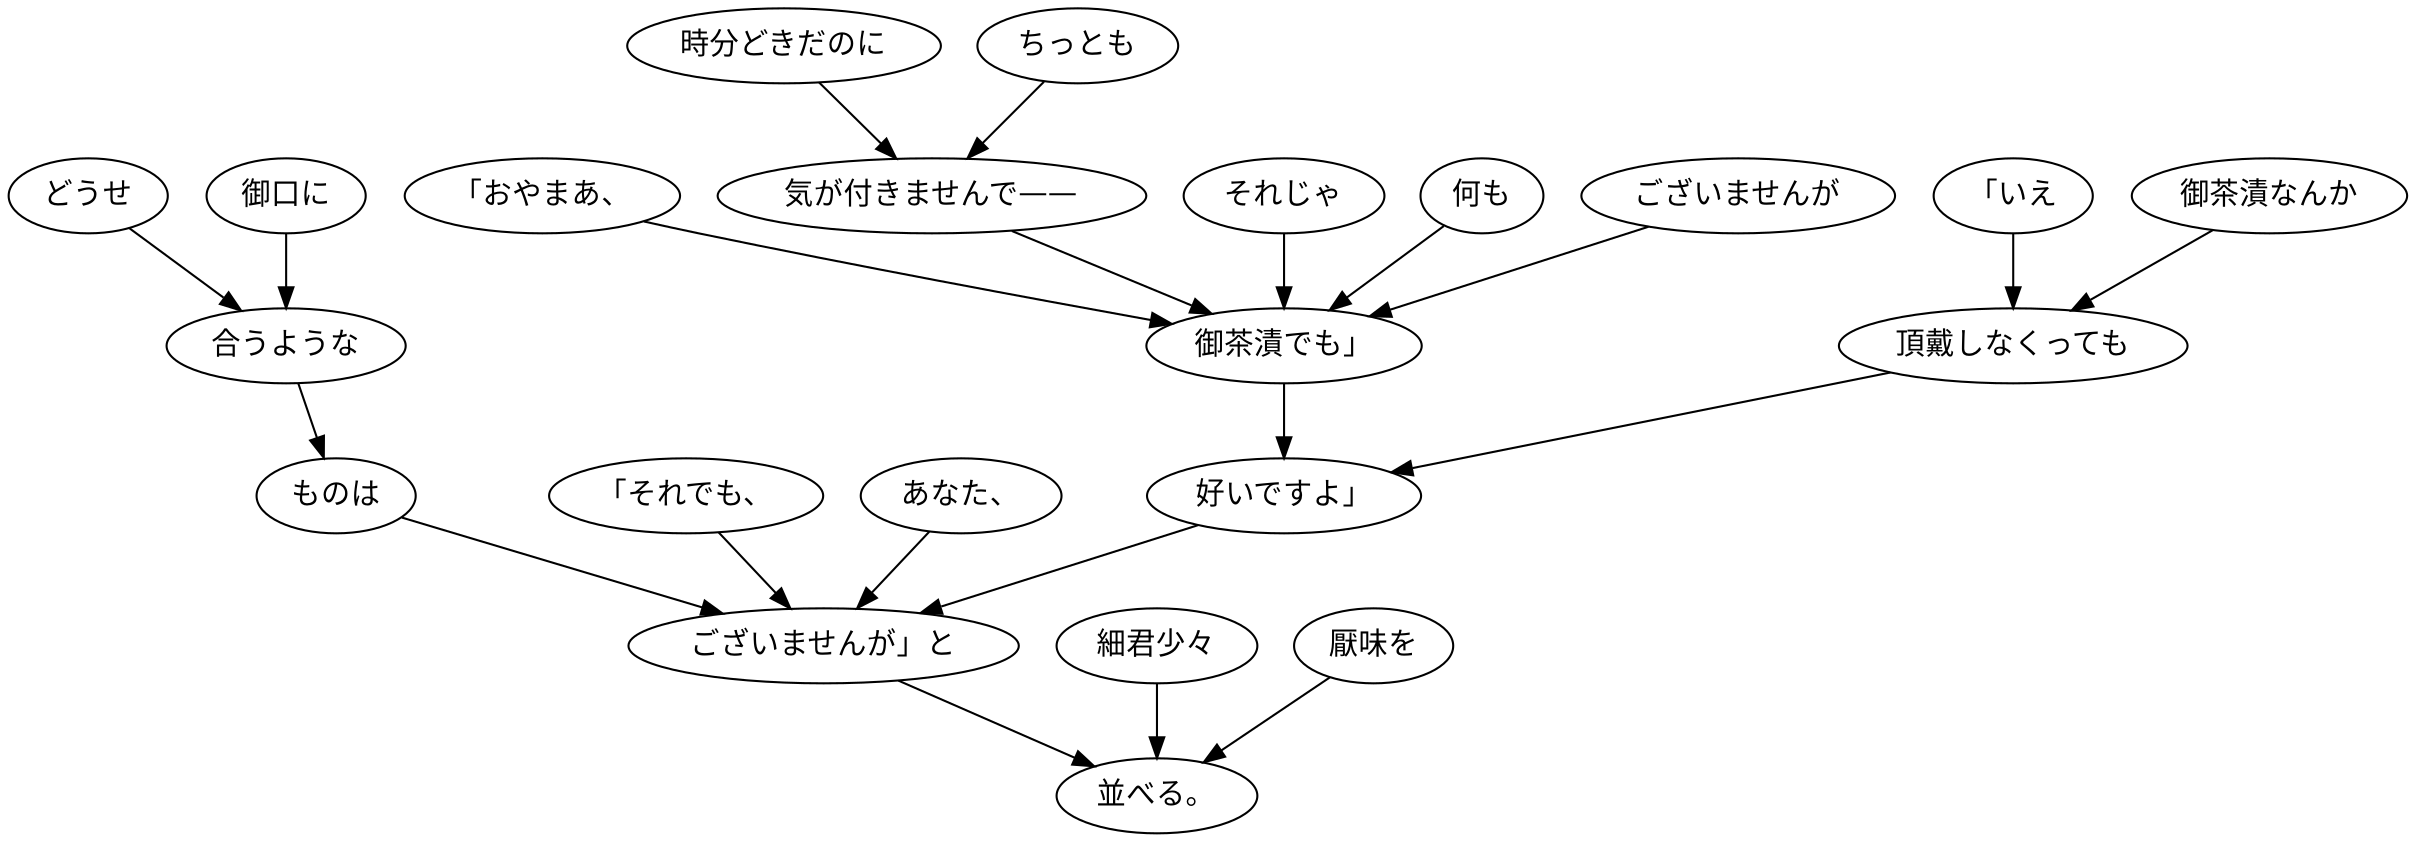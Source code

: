 digraph graph3450 {
	node0 [label="「おやまあ、"];
	node1 [label="時分どきだのに"];
	node2 [label="ちっとも"];
	node3 [label="気が付きませんで——"];
	node4 [label="それじゃ"];
	node5 [label="何も"];
	node6 [label="ございませんが"];
	node7 [label="御茶漬でも」"];
	node8 [label="「いえ"];
	node9 [label="御茶漬なんか"];
	node10 [label="頂戴しなくっても"];
	node11 [label="好いですよ」"];
	node12 [label="「それでも、"];
	node13 [label="あなた、"];
	node14 [label="どうせ"];
	node15 [label="御口に"];
	node16 [label="合うような"];
	node17 [label="ものは"];
	node18 [label="ございませんが」と"];
	node19 [label="細君少々"];
	node20 [label="厭味を"];
	node21 [label="並べる。"];
	node0 -> node7;
	node1 -> node3;
	node2 -> node3;
	node3 -> node7;
	node4 -> node7;
	node5 -> node7;
	node6 -> node7;
	node7 -> node11;
	node8 -> node10;
	node9 -> node10;
	node10 -> node11;
	node11 -> node18;
	node12 -> node18;
	node13 -> node18;
	node14 -> node16;
	node15 -> node16;
	node16 -> node17;
	node17 -> node18;
	node18 -> node21;
	node19 -> node21;
	node20 -> node21;
}
